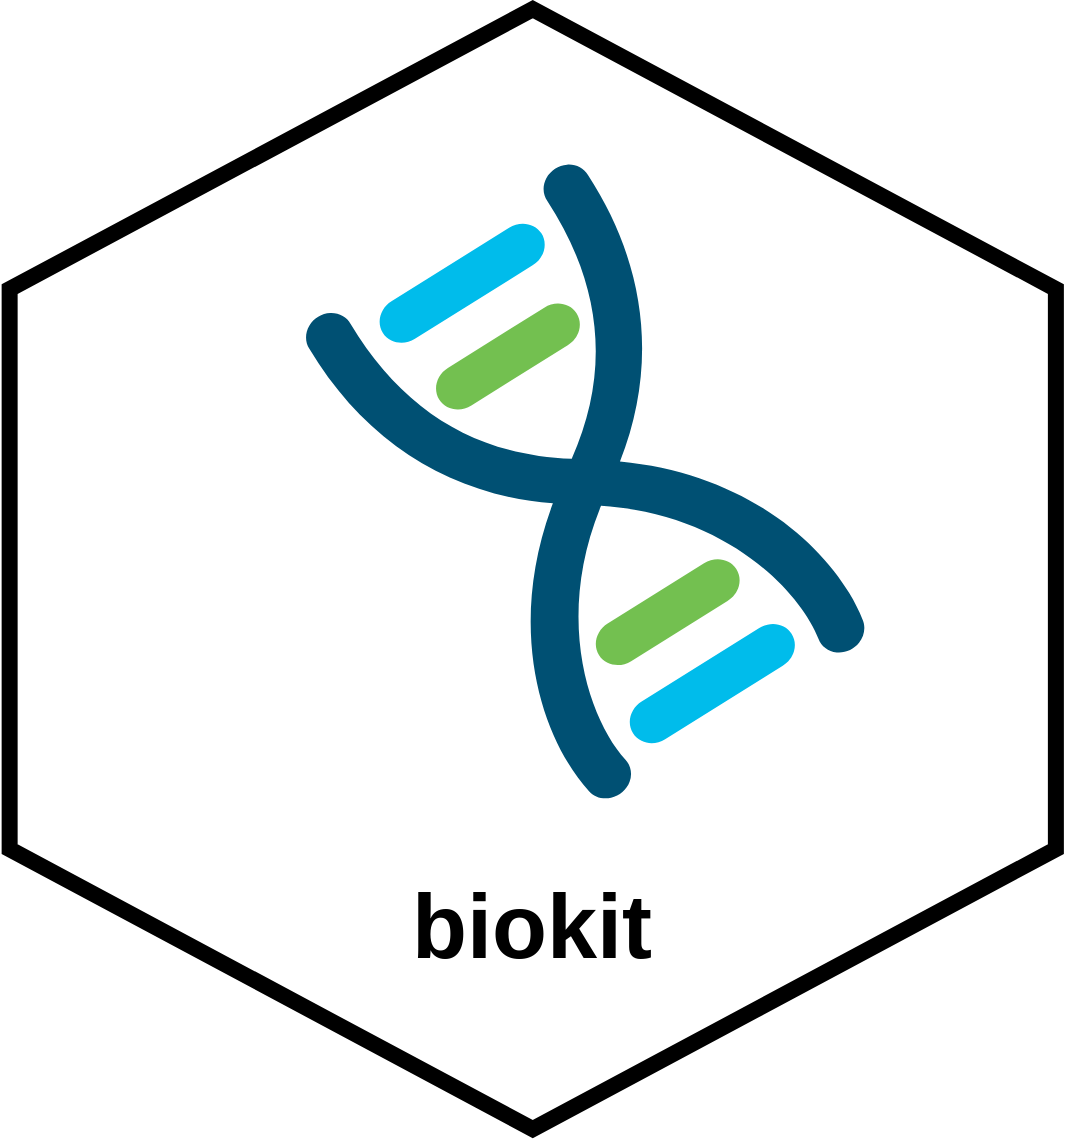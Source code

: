 <mxfile version="12.8.1" type="device"><diagram id="V9jcngPyo5O2GhFlfqcE" name="Page-1"><mxGraphModel dx="1355" dy="757" grid="1" gridSize="10" guides="1" tooltips="1" connect="1" arrows="1" fold="1" page="1" pageScale="1" pageWidth="827" pageHeight="1169" math="0" shadow="0"><root><mxCell id="0"/><mxCell id="1" parent="0"/><mxCell id="hD90bBPbehn_NZKnTo2x-1" value="" style="shape=hexagon;perimeter=hexagonPerimeter2;whiteSpace=wrap;html=1;fillColor=#FFFFFF;strokeColor=#000000;strokeWidth=8;rotation=90;fontColor=#000000;" vertex="1" parent="1"><mxGeometry x="84.38" y="70" width="560" height="523.12" as="geometry"/></mxCell><mxCell id="hD90bBPbehn_NZKnTo2x-2" value="" style="points=[[0.5,0.37,0],[1,0.09,0],[1,0.9,0],[0,0.08,0],[0,0.91,0],[0.5,0.61,0],[0.045,0.5,0],[0.96,0.5,0]];verticalLabelPosition=bottom;html=1;verticalAlign=top;aspect=fixed;align=center;pointerEvents=1;shape=mxgraph.cisco19.cisco_dna;fillColor=#005073;strokeColor=none;rotation=58;" vertex="1" parent="1"><mxGeometry x="247.91" y="204.15" width="283.34" height="170" as="geometry"/></mxCell><mxCell id="hD90bBPbehn_NZKnTo2x-16" value="" style="shape=image;html=1;verticalAlign=top;verticalLabelPosition=bottom;labelBackgroundColor=#ffffff;imageAspect=0;aspect=fixed;image=https://cdn3.iconfinder.com/data/icons/tools-hardwares/30/wench-2-128.png;strokeColor=#000000;strokeWidth=2;fillColor=#FFF2CC;rotation=15;" vertex="1" parent="1"><mxGeometry x="175.38" y="180" width="128" height="128" as="geometry"/></mxCell><mxCell id="hD90bBPbehn_NZKnTo2x-17" value="" style="shape=image;html=1;verticalAlign=top;verticalLabelPosition=bottom;labelBackgroundColor=#ffffff;imageAspect=0;aspect=fixed;image=https://cdn3.iconfinder.com/data/icons/tools-hardwares/36/hammer-4-128.png;strokeColor=#000000;strokeWidth=2;fillColor=#FFF2CC;rotation=-45;" vertex="1" parent="1"><mxGeometry x="445.38" y="200" width="108" height="108" as="geometry"/></mxCell><mxCell id="hD90bBPbehn_NZKnTo2x-23" value="" style="shape=image;html=1;verticalAlign=top;verticalLabelPosition=bottom;labelBackgroundColor=#ffffff;imageAspect=0;aspect=fixed;image=https://cdn4.iconfinder.com/data/icons/developer-set-3/128/edit2-128.png;strokeColor=#000000;strokeWidth=2;fillColor=#FFF2CC;rotation=-30;" vertex="1" parent="1"><mxGeometry x="215.38" y="308" width="128" height="128" as="geometry"/></mxCell><mxCell id="hD90bBPbehn_NZKnTo2x-24" value="biokit" style="text;html=1;strokeColor=none;fillColor=none;align=center;verticalAlign=middle;whiteSpace=wrap;rounded=0;fontFamily=arial;fontSize=45;fontStyle=1" vertex="1" parent="1"><mxGeometry x="254.38" y="470" width="220" height="80" as="geometry"/></mxCell></root></mxGraphModel></diagram></mxfile>